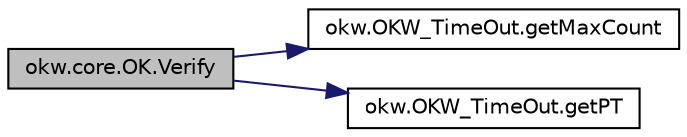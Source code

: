 digraph "okw.core.OK.Verify"
{
 // INTERACTIVE_SVG=YES
  edge [fontname="Helvetica",fontsize="10",labelfontname="Helvetica",labelfontsize="10"];
  node [fontname="Helvetica",fontsize="10",shape=record];
  rankdir="LR";
  Node846 [label="okw.core.OK.Verify",height=0.2,width=0.4,color="black", fillcolor="grey75", style="filled", fontcolor="black"];
  Node846 -> Node847 [color="midnightblue",fontsize="10",style="solid",fontname="Helvetica"];
  Node847 [label="okw.OKW_TimeOut.getMaxCount",height=0.2,width=0.4,color="black", fillcolor="white", style="filled",URL="$classokw_1_1_o_k_w___time_out.html#adf7b9cc33db065c1f284bb5db2227b51",tooltip="Anzahl der berechnetten Zyklen. "];
  Node846 -> Node848 [color="midnightblue",fontsize="10",style="solid",fontname="Helvetica"];
  Node848 [label="okw.OKW_TimeOut.getPT",height=0.2,width=0.4,color="black", fillcolor="white", style="filled",URL="$classokw_1_1_o_k_w___time_out.html#ab7142e5e6adc82f308a70177c71ced2c",tooltip="Wartezeit zwischen zwei Pollings in [ms]. "];
}
